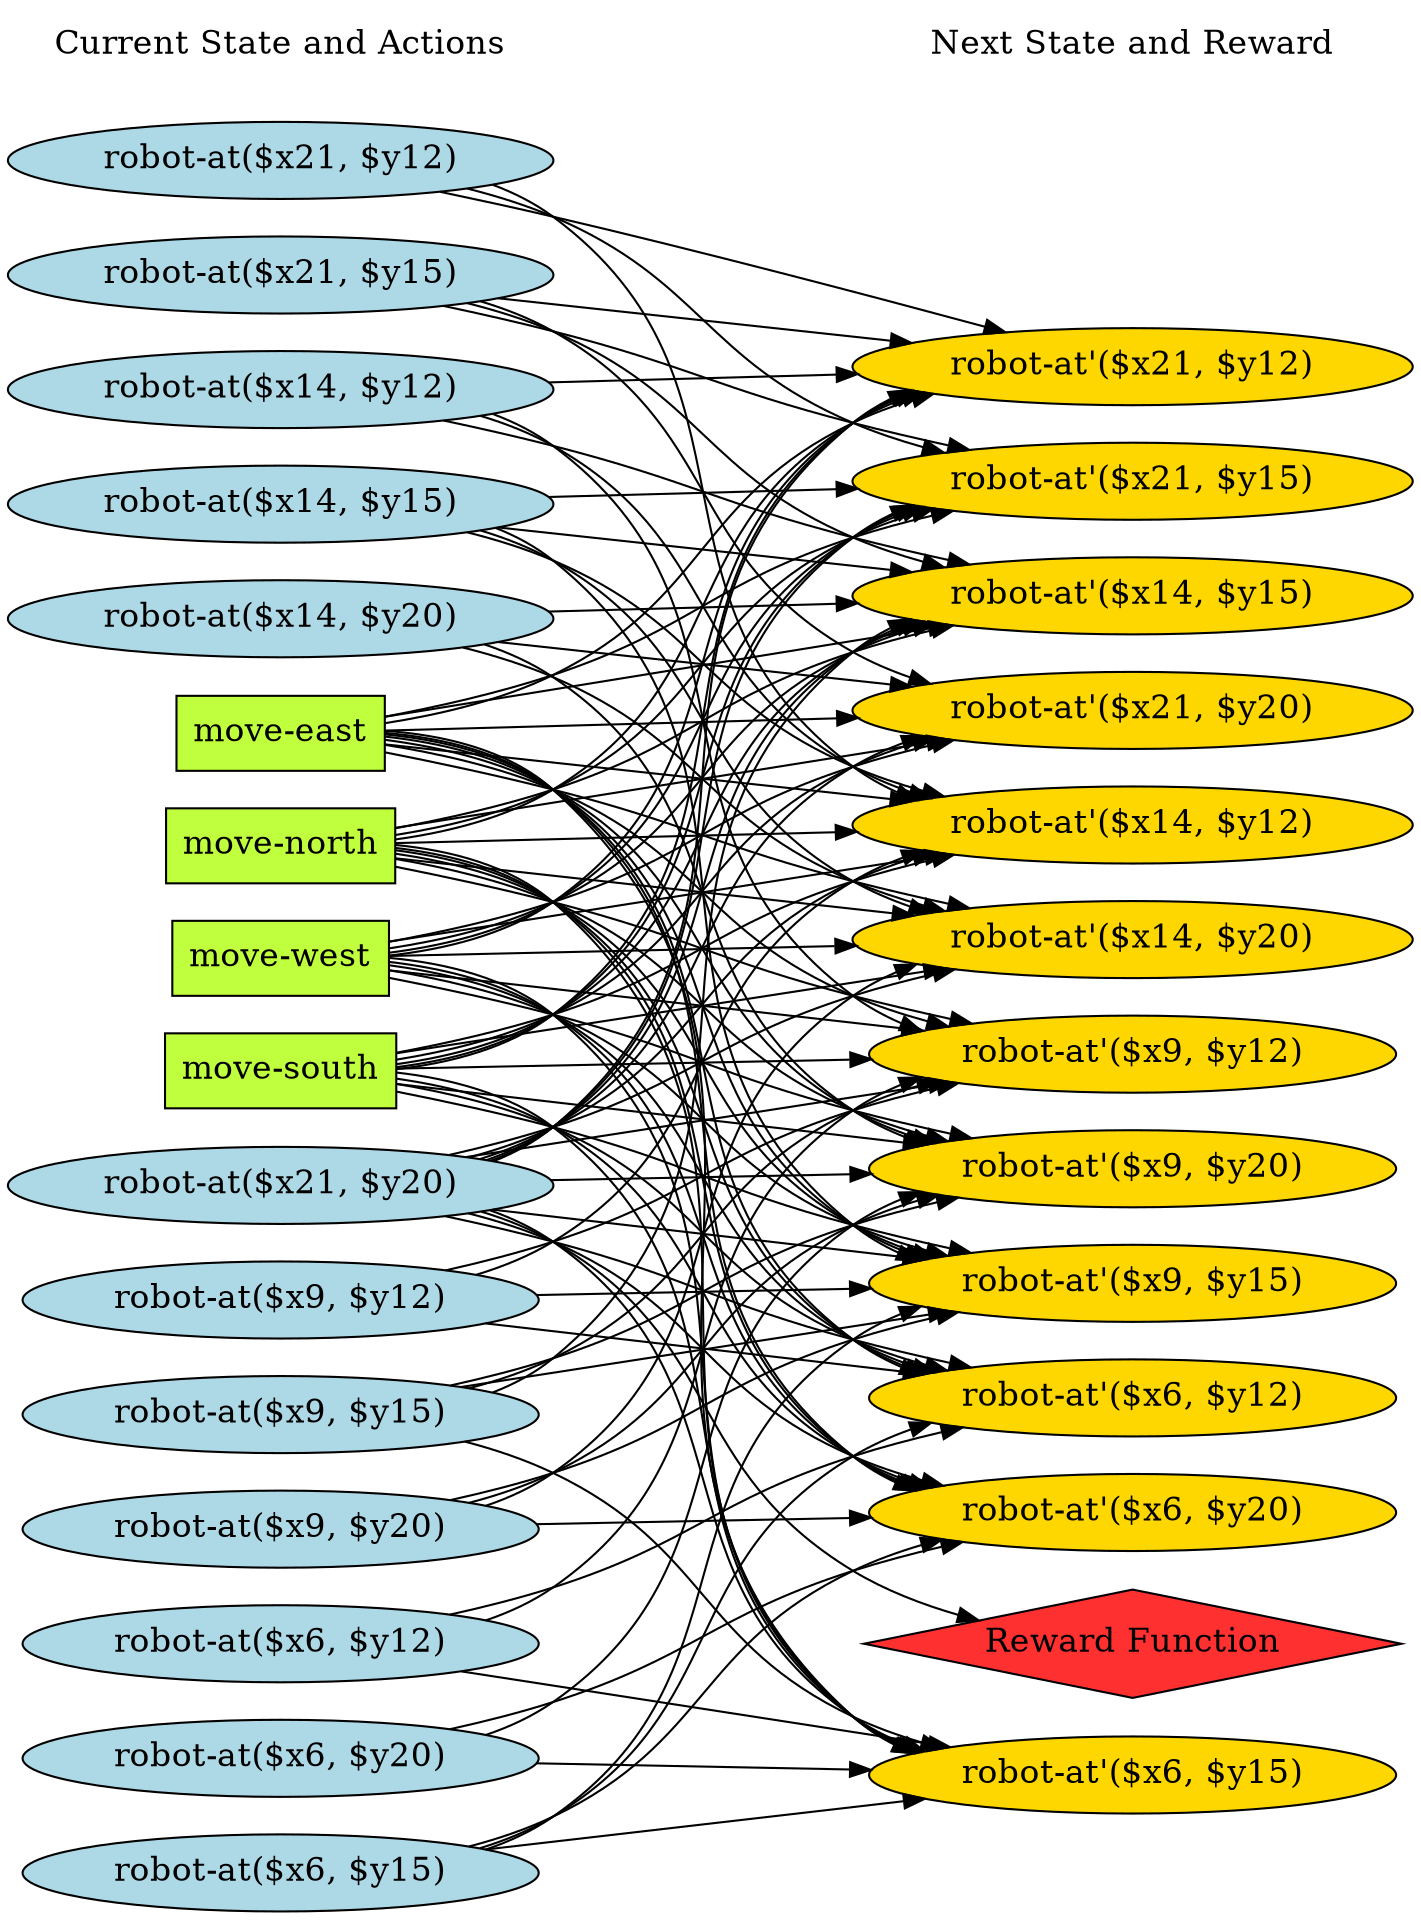 digraph G {
	graph [bb="0,0,612.96,910.38",
		fontname=Helvetica,
		fontsize=16,
		rankdir=LR,
		ranksep=2.00,
		ratio=auto,
		size=600
	];
	node [fontsize=16,
		label="\N"
	];
	{
		graph [rank=same];
		"robot-at($x14, $y15)"		 [color=black,
			fillcolor=lightblue,
			height=0.51069,
			pos="107.48,673.38",
			shape=ellipse,
			style=filled,
			width=2.9856];
		"robot-at($x21, $y15)"		 [color=black,
			fillcolor=lightblue,
			height=0.51069,
			pos="107.48,783.38",
			shape=ellipse,
			style=filled,
			width=2.9856];
		"Current State and Actions"		 [color=black,
			fillcolor=white,
			height=0.5,
			pos="107.48,892.38",
			shape=plaintext,
			style=bold,
			width=2.5139];
		"move-east"		 [color=black,
			fillcolor=olivedrab1,
			height=0.5,
			pos="107.48,564.38",
			shape=box,
			style=filled,
			width=1.1389];
		"robot-at($x9, $y15)"		 [color=black,
			fillcolor=lightblue,
			height=0.51069,
			pos="107.48,238.38",
			shape=ellipse,
			style=filled,
			width=2.8088];
		"move-north"		 [color=black,
			fillcolor=olivedrab1,
			height=0.5,
			pos="107.48,510.38",
			shape=box,
			style=filled,
			width=1.2778];
		"move-west"		 [color=black,
			fillcolor=olivedrab1,
			height=0.5,
			pos="107.48,456.38",
			shape=box,
			style=filled,
			width=1.1944];
		"robot-at($x6, $y15)"		 [color=black,
			fillcolor=lightblue,
			height=0.51069,
			pos="107.48,18.385",
			shape=ellipse,
			style=filled,
			width=2.8088];
		"robot-at($x14, $y12)"		 [color=black,
			fillcolor=lightblue,
			height=0.51069,
			pos="107.48,728.38",
			shape=ellipse,
			style=filled,
			width=2.9856];
		"robot-at($x6, $y20)"		 [color=black,
			fillcolor=lightblue,
			height=0.51069,
			pos="107.48,73.385",
			shape=ellipse,
			style=filled,
			width=2.8088];
		"robot-at($x21, $y12)"		 [color=black,
			fillcolor=lightblue,
			height=0.51069,
			pos="107.48,838.38",
			shape=ellipse,
			style=filled,
			width=2.9856];
		"robot-at($x14, $y20)"		 [color=black,
			fillcolor=lightblue,
			height=0.51069,
			pos="107.48,618.38",
			shape=ellipse,
			style=filled,
			width=2.9856];
		"robot-at($x21, $y20)"		 [color=black,
			fillcolor=lightblue,
			height=0.51069,
			pos="107.48,348.38",
			shape=ellipse,
			style=filled,
			width=2.9856];
		"move-south"		 [color=black,
			fillcolor=olivedrab1,
			height=0.5,
			pos="107.48,402.38",
			shape=box,
			style=filled,
			width=1.2917];
		"robot-at($x9, $y20)"		 [color=black,
			fillcolor=lightblue,
			height=0.51069,
			pos="107.48,183.38",
			shape=ellipse,
			style=filled,
			width=2.8088];
		"robot-at($x9, $y12)"		 [color=black,
			fillcolor=lightblue,
			height=0.51069,
			pos="107.48,293.38",
			shape=ellipse,
			style=filled,
			width=2.8088];
		"robot-at($x6, $y12)"		 [color=black,
			fillcolor=lightblue,
			height=0.51069,
			pos="107.48,128.38",
			shape=ellipse,
			style=filled,
			width=2.8088];
	}
	{
		graph [rank=same];
		"robot-at'($x6, $y15)"		 [color=black,
			fillcolor=gold1,
			height=0.51069,
			pos="485.96,66.385",
			shape=ellipse,
			style=filled,
			width=2.8677];
		"robot-at'($x14, $y15)"		 [color=black,
			fillcolor=gold1,
			height=0.51069,
			pos="485.96,630.38",
			shape=ellipse,
			style=filled,
			width=3.0445];
		"robot-at'($x9, $y15)"		 [color=black,
			fillcolor=gold1,
			height=0.51069,
			pos="485.96,300.38",
			shape=ellipse,
			style=filled,
			width=2.8677];
		"Next State and Reward"		 [color=black,
			fillcolor=white,
			height=0.5,
			pos="485.96,892.38",
			shape=plaintext,
			style=bold,
			width=2.25];
		"Reward Function"		 [color=black,
			fillcolor=firebrick1,
			height=0.72222,
			pos="485.96,128.38",
			shape=diamond,
			style=filled,
			width=3.5278];
		"robot-at'($x21, $y15)"		 [color=black,
			fillcolor=gold1,
			height=0.51069,
			pos="485.96,685.38",
			shape=ellipse,
			style=filled,
			width=3.0445];
		"robot-at'($x9, $y12)"		 [color=black,
			fillcolor=gold1,
			height=0.51069,
			pos="485.96,410.38",
			shape=ellipse,
			style=filled,
			width=2.8677];
		"robot-at'($x6, $y12)"		 [color=black,
			fillcolor=gold1,
			height=0.51069,
			pos="485.96,245.38",
			shape=ellipse,
			style=filled,
			width=2.8677];
		"robot-at'($x6, $y20)"		 [color=black,
			fillcolor=gold1,
			height=0.51069,
			pos="485.96,190.38",
			shape=ellipse,
			style=filled,
			width=2.8677];
		"robot-at'($x9, $y20)"		 [color=black,
			fillcolor=gold1,
			height=0.51069,
			pos="485.96,355.38",
			shape=ellipse,
			style=filled,
			width=2.8677];
		"robot-at'($x21, $y20)"		 [color=black,
			fillcolor=gold1,
			height=0.51069,
			pos="485.96,575.38",
			shape=ellipse,
			style=filled,
			width=3.0445];
		"robot-at'($x14, $y20)"		 [color=black,
			fillcolor=gold1,
			height=0.51069,
			pos="485.96,465.38",
			shape=ellipse,
			style=filled,
			width=3.0445];
		"robot-at'($x14, $y12)"		 [color=black,
			fillcolor=gold1,
			height=0.51069,
			pos="485.96,520.38",
			shape=ellipse,
			style=filled,
			width=3.0445];
		"robot-at'($x21, $y12)"		 [color=black,
			fillcolor=gold1,
			height=0.51069,
			pos="485.96,740.38",
			shape=ellipse,
			style=filled,
			width=3.0445];
	}
	"robot-at($x14, $y15)" -> "robot-at'($x14, $y15)"	 [color=black,
		pos="e,394.85,640.68 197.22,663.25 253.53,656.82 326.51,648.48 384.88,641.82",
		style=solid];
	"robot-at($x14, $y15)" -> "robot-at'($x9, $y15)"	 [color=black,
		pos="e,395.49,309.38 187.74,661.14 197.6,657.23 207,652.1 214.96,645.38 333.24,545.6 238.79,425.87 358.96,328.38 367.01,321.86 376.25,\
316.78 386.01,312.83",
		style=solid];
	"robot-at($x14, $y15)" -> "robot-at'($x21, $y15)"	 [color=black,
		pos="e,378.04,681.98 213.35,676.73 261.39,678.26 318.5,680.08 367.93,681.65",
		style=solid];
	"robot-at($x14, $y15)" -> "robot-at'($x14, $y20)"	 [color=black,
		pos="e,400.37,476.89 181.4,660.01 193.08,656.26 204.68,651.47 214.96,645.38 295.03,597.96 278,539.26 358.96,493.38 368.76,487.83 379.57,\
483.38 390.62,479.81",
		style=solid];
	"robot-at($x14, $y15)" -> "robot-at'($x14, $y12)"	 [color=black,
		pos="e,406.23,533.12 176.41,659.18 189.48,655.43 202.86,650.86 214.96,645.38 285.26,613.57 288.06,578.84 358.96,548.38 370.77,543.31 \
383.62,539.1 396.44,535.63",
		style=solid];
	"robot-at($x21, $y15)" -> "robot-at'($x14, $y15)"	 [color=black,
		pos="e,406.23,643.12 176.41,769.18 189.48,765.43 202.86,760.86 214.96,755.38 285.26,723.57 288.06,688.84 358.96,658.38 370.77,653.31 \
383.62,649.1 396.44,645.63",
		style=solid];
	"robot-at($x21, $y15)" -> "robot-at'($x21, $y15)"	 [color=black,
		pos="e,416.76,699.69 167.69,768.11 183.1,764.06 199.67,759.62 214.96,755.38 279.2,737.57 294.39,729.96 358.96,713.38 374.42,709.42 391.03,\
705.49 406.95,701.89",
		style=solid];
	"robot-at($x21, $y15)" -> "robot-at'($x21, $y20)"	 [color=black,
		pos="e,400.37,586.89 181.4,770.01 193.08,766.26 204.68,761.47 214.96,755.38 295.03,707.96 278,649.26 358.96,603.38 368.76,597.83 379.57,\
593.38 390.62,589.81",
		style=solid];
	"robot-at($x21, $y15)" -> "robot-at'($x21, $y12)"	 [color=black,
		pos="e,394.85,750.68 197.22,773.25 253.53,766.82 326.51,758.48 384.88,751.82",
		style=solid];
	"Current State and Actions" -> "Next State and Reward"	 [color=black,
		pos="e,404.91,892.38 198.18,892.38 257.6,892.38 335.26,892.38 394.77,892.38",
		style=invis];
	"move-east" -> "robot-at'($x6, $y15)"	 [color=black,
		pos="e,392.4,74.366 148.62,563.37 170.73,560.77 197.21,554.01 214.96,537.38 366.36,395.56 204.95,232.37 358.96,93.385 366.05,86.989 374.27,\
81.975 383.06,78.06",
		style=solid];
	"move-east" -> "robot-at'($x14, $y15)"	 [color=black,
		pos="e,409.66,617.18 148.77,571.45 208.35,581.89 321.33,601.7 399.79,615.45",
		style=solid];
	"move-east" -> "robot-at'($x9, $y15)"	 [color=black,
		pos="e,399.05,310.39 148.73,561.03 169.96,557.65 195.55,550.89 214.96,537.38 307.55,472.96 265.42,391.43 358.96,328.38 368.23,322.14 \
378.67,317.26 389.48,313.46",
		style=solid];
	"move-east" -> "robot-at'($x21, $y15)"	 [color=black,
		pos="e,411.62,671.83 148.68,572.76 168.84,577.42 193.47,583.81 214.96,591.38 281.35,614.8 292.23,634.96 358.96,657.38 372.59,661.97 387.31,\
666.01 401.71,669.5",
		style=solid];
	"move-east" -> "robot-at'($x9, $y12)"	 [color=black,
		pos="e,408.18,422.53 148.55,557.72 169,553.46 193.94,546.91 214.96,537.38 285.71,505.34 287.75,469.38 358.96,438.38 371.36,432.99 384.92,\
428.58 398.4,424.99",
		style=solid];
	"move-east" -> "robot-at'($x6, $y12)"	 [color=black,
		pos="e,397.01,254.76 148.54,561.93 170.09,558.83 196.05,552.06 214.96,537.38 320.55,455.45 252.16,353.74 358.96,273.38 367.53,266.94 \
377.3,261.92 387.52,258.03",
		style=solid];
	"move-east" -> "robot-at'($x6, $y20)"	 [color=black,
		pos="e,395.47,199.36 148.72,562.51 170.46,559.6 196.54,552.82 214.96,537.38 334.18,437.47 238.27,316.52 358.96,218.38 367,211.85 376.24,\
206.76 385.99,202.81",
		style=solid];
	"move-east" -> "robot-at'($x9, $y20)"	 [color=black,
		pos="e,402.32,366.28 148.48,559.76 169.39,556.02 194.76,549.32 214.96,537.38 295.64,489.72 277.59,429.85 358.96,383.38 369.3,377.48 380.77,\
372.82 392.46,369.15",
		style=solid];
	"move-east" -> "robot-at'($x21, $y20)"	 [color=black,
		pos="e,377.59,572.25 148.77,565.56 200.49,567.07 292.48,569.76 367.17,571.94",
		style=solid];
	"move-east" -> "robot-at'($x14, $y20)"	 [color=black,
		pos="e,416.39,479.61 148.55,554.71 168.56,549.76 193.1,543.49 214.96,537.38 279.41,519.38 294.25,510.43 358.96,493.38 374.3,489.34 390.8,\
485.39 406.63,481.8",
		style=solid];
	"move-east" -> "robot-at'($x14, $y12)"	 [color=black,
		pos="e,395.58,530.83 148.77,559.68 204.78,553.13 307.98,541.07 385.33,532.03",
		style=solid];
	"move-east" -> "robot-at'($x21, $y12)"	 [color=black,
		pos="e,403.35,728.27 148.7,570.16 169.31,574.2 194.34,580.82 214.96,591.38 289.35,629.51 284.01,675.37 358.96,712.38 369.71,717.7 381.48,\
722.01 393.36,725.51",
		style=solid];
	"robot-at($x9, $y15)" -> "robot-at'($x6, $y15)"	 [color=black,
		pos="e,404.44,77.719 177.1,224.95 190.04,221.14 203.2,216.35 214.96,210.38 288.49,173.06 284.59,129.01 358.96,93.385 370.1,88.047 382.31,\
83.755 394.59,80.307",
		style=solid];
	"robot-at($x9, $y15)" -> "robot-at'($x14, $y15)"	 [color=black,
		pos="e,392.74,620.71 186.52,249.94 196.85,253.94 206.71,259.27 214.96,266.38 338.01,372.48 233.89,498.68 358.96,602.38 366.26,608.44 \
374.58,613.25 383.4,617.08",
		style=solid];
	"robot-at($x9, $y15)" -> "robot-at'($x9, $y15)"	 [color=black,
		pos="e,409.63,287.98 183.31,250.71 245.6,260.97 334.29,275.57 399.39,286.29",
		style=solid];
	"robot-at($x9, $y15)" -> "robot-at'($x9, $y12)"	 [color=black,
		pos="e,406.12,398.71 176.8,251.78 189.83,255.6 203.1,260.4 214.96,266.38 288.32,303.43 284.9,346.76 358.96,382.38 370.63,388 383.44,392.5 \
396.3,396.11",
		style=solid];
	"robot-at($x9, $y15)" -> "robot-at'($x9, $y20)"	 [color=black,
		pos="e,414.38,342.07 169.74,252.89 184.66,256.86 200.49,261.45 214.96,266.38 280.74,288.84 292.76,306.2 358.96,327.38 373.49,332.03 389.21,\
336.19 404.45,339.79",
		style=solid];
	"move-north" -> "robot-at'($x6, $y15)"	 [color=black,
		pos="e,393.03,74.604 153.63,508.39 174.5,505.29 198.3,498.37 214.96,483.38 352.31,359.79 219.33,214.4 358.96,93.385 366.24,87.078 374.63,\
82.128 383.56,78.258",
		style=solid];
	"move-north" -> "robot-at'($x14, $y15)"	 [color=black,
		pos="e,411.64,616.76 153.55,519.96 172.71,524.51 195.16,530.46 214.96,537.38 281.25,560.55 292.34,580.21 358.96,602.38 372.61,606.93 \
387.33,610.95 401.74,614.43",
		style=solid];
	"move-north" -> "robot-at'($x9, $y15)"	 [color=black,
		pos="e,402.3,311.25 153.68,504.81 173.51,500.93 196.42,494.38 214.96,483.38 295.84,435.42 277.38,375.14 358.96,328.38 369.29,322.47 380.76,\
317.8 392.45,314.12",
		style=solid];
	"move-north" -> "robot-at'($x21, $y15)"	 [color=black,
		pos="e,403.37,673.22 153.59,517.19 173.17,521.3 195.93,527.68 214.96,537.38 289.18,575.23 284.19,620.65 358.96,657.38 369.72,662.67 381.49,\
666.97 393.38,670.47",
		style=solid];
	"move-north" -> "robot-at'($x9, $y12)"	 [color=black,
		pos="e,417.68,424.24 153.7,499.5 172.68,494.78 194.96,489.04 214.96,483.38 279.48,465.14 294.18,455.67 358.96,438.38 374.65,434.2 391.55,\
430.14 407.72,426.47",
		style=solid];
	"move-north" -> "robot-at'($x6, $y12)"	 [color=black,
		pos="e,399.03,255.36 153.7,506.21 173.86,502.6 197.05,495.88 214.96,483.38 307.78,418.64 265.19,336.74 358.96,273.38 368.22,267.13 378.66,\
262.24 389.46,258.44",
		style=solid];
	"move-north" -> "robot-at'($x6, $y20)"	 [color=black,
		pos="e,396.99,199.74 153.51,507.17 173.99,503.78 197.49,496.96 214.96,483.38 320.8,401.13 251.92,299.06 358.96,218.38 367.52,211.93 377.29,\
206.91 387.5,203.02",
		style=solid];
	"move-north" -> "robot-at'($x9, $y20)"	 [color=black,
		pos="e,408.15,367.47 153.73,502.66 173.12,498.41 195.7,492.16 214.96,483.38 285.86,451.07 287.59,414.65 358.96,383.38 371.35,377.96 384.9,\
373.54 398.37,369.94",
		style=solid];
	"move-north" -> "robot-at'($x21, $y20)"	 [color=black,
		pos="e,408.94,562.26 153.52,518.16 213.94,528.59 322.48,547.33 398.85,560.52",
		style=solid];
	"move-north" -> "robot-at'($x14, $y20)"	 [color=black,
		pos="e,396.18,476 153.52,505 210.68,498.17 310.88,486.19 386.19,477.19",
		style=solid];
	"move-north" -> "robot-at'($x14, $y12)"	 [color=black,
		pos="e,377.32,517.53 153.52,511.58 205.99,512.97 294.75,515.33 367.21,517.26",
		style=solid];
	"move-north" -> "robot-at'($x21, $y12)"	 [color=black,
		pos="e,398.61,729.23 153.74,515.39 173.68,519.17 196.68,525.79 214.96,537.38 300.01,591.34 273.12,659.7 358.96,712.38 368.17,718.04 378.39,\
722.56 388.9,726.16",
		style=solid];
	"move-west" -> "robot-at'($x6, $y15)"	 [color=black,
		pos="e,394.06,74.844 150.66,454.4 172.05,451.4 197.2,444.56 214.96,429.38 338.48,323.84 233.5,196.61 358.96,93.385 366.6,87.095 375.37,\
82.173 384.64,78.333",
		style=solid];
	"move-west" -> "robot-at'($x14, $y15)"	 [color=black,
		pos="e,403.39,618.17 150.71,462.64 170.91,466.73 194.98,473.25 214.96,483.38 289,520.95 284.37,565.92 358.96,602.38 369.73,607.65 381.51,\
611.94 393.4,615.43",
		style=solid];
	"move-west" -> "robot-at'($x9, $y15)"	 [color=black,
		pos="e,407.8,312.5 150.63,449.38 170.69,445.13 194.68,438.69 214.96,429.38 286.02,396.8 287.43,359.92 358.96,328.38 371.25,322.97 384.7,\
318.55 398.08,314.96",
		style=solid];
	"move-west" -> "robot-at'($x21, $y15)"	 [color=black,
		pos="e,398.63,674.2 150.59,460.84 171.22,464.51 195.7,471.2 214.96,483.38 299.8,537.04 273.33,605 358.96,657.38 368.18,663.03 378.4,667.53 \
388.91,671.14",
		style=solid];
	"move-west" -> "robot-at'($x9, $y12)"	 [color=black,
		pos="e,400.27,420.73 150.57,451.24 208.14,444.21 313.06,431.39 390.08,421.98",
		style=solid];
	"move-west" -> "robot-at'($x6, $y12)"	 [color=black,
		pos="e,402.28,256.21 150.57,451.44 171.08,447.64 195.46,440.99 214.96,429.38 296.04,381.13 277.17,320.43 358.96,273.38 369.28,267.45 \
380.74,262.77 392.43,259.08",
		style=solid];
	"move-west" -> "robot-at'($x6, $y20)"	 [color=black,
		pos="e,399.02,200.34 150.56,452.77 171.43,449.31 196.13,442.55 214.96,429.38 308.01,364.33 264.96,282.05 358.96,218.38 368.22,212.12 \
378.65,207.23 389.45,203.42",
		style=solid];
	"move-west" -> "robot-at'($x9, $y20)"	 [color=black,
		pos="e,417.33,369.23 150.61,446.33 170.25,441.48 193.88,435.42 214.96,429.38 279.55,410.9 294.1,400.91 358.96,383.38 374.55,379.17 391.34,\
375.11 407.42,371.46",
		style=solid];
	"move-west" -> "robot-at'($x21, $y20)"	 [color=black,
		pos="e,411.99,561.76 150.69,465.34 170.44,469.98 194.15,476.18 214.96,483.38 281.14,506.3 292.45,525.46 358.96,547.38 372.71,551.92 387.54,\
555.94 402.03,559.43",
		style=solid];
	"move-west" -> "robot-at'($x14, $y20)"	 [color=black,
		pos="e,377.11,462.81 150.57,457.39 202.53,458.63 293.05,460.8 366.81,462.56",
		style=solid];
	"move-west" -> "robot-at'($x14, $y12)"	 [color=black,
		pos="e,408.32,507.36 150.57,463.54 210.16,473.67 320.49,492.42 398.08,505.61",
		style=solid];
	"move-west" -> "robot-at'($x21, $y12)"	 [color=black,
		pos="e,395.8,729.9 150.51,459.67 171.49,463.04 196.3,469.81 214.96,483.38 312.19,554.11 260.7,643.11 358.96,712.38 367.2,718.2 376.44,\
722.83 386.07,726.52",
		style=solid];
	"robot-at($x6, $y15)" -> "robot-at'($x6, $y15)"	 [color=black,
		pos="e,401.68,55.767 190.64,28.859 249.87,36.411 329.9,46.615 391.56,54.477",
		style=solid];
	"robot-at($x6, $y15)" -> "robot-at'($x9, $y15)"	 [color=black,
		pos="e,398.14,290.55 183.59,30.507 194.74,34.411 205.62,39.569 214.96,46.385 311.18,116.58 261.41,204.05 358.96,272.38 367.88,278.64 \
377.96,283.52 388.43,287.34",
		style=solid];
	"robot-at($x6, $y15)" -> "robot-at'($x6, $y12)"	 [color=black,
		pos="e,401,234.77 181.16,31.064 192.98,34.904 204.7,39.896 214.96,46.385 298.93,99.5 273.99,165.89 358.96,217.38 368.92,223.42 380.02,\
228.16 391.4,231.88",
		style=solid];
	"robot-at($x6, $y15)" -> "robot-at'($x6, $y20)"	 [color=black,
		pos="e,404.44,179.05 177.1,31.823 190.04,35.629 203.2,40.415 214.96,46.385 288.49,83.711 284.59,127.76 358.96,163.38 370.1,168.72 382.31,\
173.01 394.59,176.46",
		style=solid];
	"robot-at($x14, $y12)" -> "robot-at'($x14, $y15)"	 [color=black,
		pos="e,416.76,644.69 167.69,713.11 183.1,709.06 199.67,704.62 214.96,700.38 279.2,682.57 294.39,674.96 358.96,658.38 374.42,654.42 391.03,\
650.49 406.95,646.89",
		style=solid];
	"robot-at($x14, $y12)" -> "robot-at'($x9, $y12)"	 [color=black,
		pos="e,397.03,419.79 186.45,715.88 196.68,712.01 206.52,706.97 214.96,700.38 319.71,618.64 252.66,518.1 358.96,438.38 367.54,431.95 377.31,\
426.94 387.54,423.06",
		style=solid];
	"robot-at($x14, $y12)" -> "robot-at'($x14, $y12)"	 [color=black,
		pos="e,400.37,531.89 181.4,715.01 193.08,711.26 204.68,706.47 214.96,700.38 295.03,652.96 278,594.26 358.96,548.38 368.76,542.83 379.57,\
538.38 390.62,534.81",
		style=solid];
	"robot-at($x14, $y12)" -> "robot-at'($x21, $y12)"	 [color=black,
		pos="e,378.04,736.98 213.35,731.73 261.39,733.26 318.5,735.08 367.93,736.65",
		style=solid];
	"robot-at($x6, $y20)" -> "robot-at'($x6, $y15)"	 [color=black,
		pos="e,382.95,68.281 208.38,71.527 258.93,70.587 320.46,69.443 372.65,68.473",
		style=solid];
	"robot-at($x6, $y20)" -> "robot-at'($x6, $y20)"	 [color=black,
		pos="e,412.69,177.43 170.04,87.901 184.88,91.858 200.59,96.434 214.96,101.38 280.84,124.09 292.58,142.21 358.96,163.38 372.9,167.83 387.94,\
171.77 402.61,175.17",
		style=solid];
	"robot-at($x6, $y20)" -> "robot-at'($x9, $y20)"	 [color=black,
		pos="e,398.14,345.55 183.59,85.507 194.74,89.411 205.62,94.569 214.96,101.38 311.18,171.58 261.41,259.05 358.96,327.38 367.88,333.64 \
377.96,338.52 388.43,342.34",
		style=solid];
	"robot-at($x21, $y12)" -> "robot-at'($x21, $y15)"	 [color=black,
		pos="e,406.23,698.12 176.41,824.18 189.48,820.43 202.86,815.86 214.96,810.38 285.26,778.57 288.06,743.84 358.96,713.38 370.77,708.31 \
383.62,704.1 396.44,700.63",
		style=solid];
	"robot-at($x21, $y12)" -> "robot-at'($x14, $y12)"	 [color=black,
		pos="e,394.42,530.62 186.45,825.88 196.68,822.01 206.52,816.97 214.96,810.38 319.71,728.64 252.66,628.1 358.96,548.38 366.83,542.49 375.7,\
537.79 385,534.05",
		style=solid];
	"robot-at($x21, $y12)" -> "robot-at'($x21, $y12)"	 [color=black,
		pos="e,425.62,755.83 167.31,823.07 234.56,805.57 344.53,776.94 415.82,758.38",
		style=solid];
	"robot-at($x14, $y20)" -> "robot-at'($x14, $y15)"	 [color=black,
		pos="e,378.04,626.98 213.35,621.73 261.39,623.26 318.5,625.08 367.93,626.65",
		style=solid];
	"robot-at($x14, $y20)" -> "robot-at'($x9, $y20)"	 [color=black,
		pos="e,399.06,365.41 186.12,605.75 196.34,602.11 206.27,597.42 214.96,591.38 307.32,527.27 265.66,446.12 358.96,383.38 368.24,377.15 \
378.68,372.28 389.49,368.48",
		style=solid];
	"robot-at($x14, $y20)" -> "robot-at'($x21, $y20)"	 [color=black,
		pos="e,394.85,585.68 197.22,608.25 253.53,601.82 326.51,593.48 384.88,586.82",
		style=solid];
	"robot-at($x14, $y20)" -> "robot-at'($x14, $y20)"	 [color=black,
		pos="e,406.21,478.06 178.13,604.46 190.65,600.91 203.4,596.59 214.96,591.38 285.55,559.61 287.9,524.11 358.96,493.38 370.76,488.28 383.6,\
484.06 396.42,480.58",
		style=solid];
	"robot-at($x21, $y20)" -> "robot-at'($x6, $y15)"	 [color=black,
		pos="e,396.83,75.843 185.25,335.69 195.83,331.86 206.09,326.87 214.96,320.38 311.41,249.87 260.92,161.66 358.96,93.385 367.52,87.426 \
377.13,82.743 387.14,79.067",
		style=solid];
	"robot-at($x21, $y20)" -> "robot-at'($x14, $y15)"	 [color=black,
		pos="e,395.83,619.86 186.89,360.9 196.88,364.56 206.54,369.29 214.96,375.38 311.72,445.48 261.17,533.74 358.96,602.38 367.21,608.18 376.46,\
612.8 386.09,616.48",
		style=solid];
	"robot-at($x21, $y20)" -> "robot-at'($x9, $y15)"	 [color=black,
		pos="e,401.37,311.04 194.38,337.43 253.05,329.95 330.79,320.04 391.09,312.35",
		style=solid];
	"robot-at($x21, $y20)" -> "Reward Function"	 [pos="e,416.05,140.16 181.77,335.06 193.34,331.31 204.81,326.51 214.96,320.38 296.03,271.47 278.23,212.85 358.96,163.38 373.23,154.64 \
389.72,148.03 405.98,143.05"];
	"robot-at($x21, $y20)" -> "robot-at'($x21, $y15)"	 [color=black,
		pos="e,393.88,675.32 188.53,360.61 198.04,364.32 207.13,369.14 214.96,375.38 324.96,463.16 247.67,571.25 358.96,657.38 366.59,663.29 \
375.21,668 384.29,671.75",
		style=solid];
	"robot-at($x21, $y20)" -> "robot-at'($x9, $y12)"	 [color=black,
		pos="e,409.58,397.97 185.58,361.08 247.75,371.32 335.14,385.71 399.46,396.3",
		style=solid];
	"robot-at($x21, $y20)" -> "robot-at'($x6, $y12)"	 [color=black,
		pos="e,417.31,259.15 168.62,333.22 183.8,329.22 200.02,324.78 214.96,320.38 279.54,301.37 294.02,291.15 358.96,273.38 374.53,269.12 391.32,\
265.04 407.4,261.38",
		style=solid];
	"robot-at($x21, $y20)" -> "robot-at'($x6, $y20)"	 [color=black,
		pos="e,407.78,202.44 176.79,334.32 189.77,330.57 203.01,325.96 214.96,320.38 286.03,287.21 287.27,250.18 358.96,218.38 371.24,212.94 \
384.68,208.51 398.06,204.91",
		style=solid];
	"robot-at($x21, $y20)" -> "robot-at'($x9, $y20)"	 [color=black,
		pos="e,383.12,353.49 214.35,350.35 263.8,351.27 322.68,352.37 372.88,353.3",
		style=solid];
	"robot-at($x21, $y20)" -> "robot-at'($x21, $y20)"	 [color=black,
		pos="e,398.67,564.14 184.23,361.29 195.01,364.89 205.59,369.5 214.96,375.38 299.37,428.43 273.77,495.6 358.96,547.38 368.2,553 378.42,\
557.49 388.94,561.09",
		style=solid];
	"robot-at($x21, $y20)" -> "robot-at'($x14, $y20)"	 [color=black,
		pos="e,412.37,451.7 173.15,363.04 187.06,366.67 201.6,370.85 214.96,375.38 280.94,397.8 292.66,415.95 358.96,437.38 372.82,441.86 387.76,\
445.87 402.35,449.36",
		style=solid];
	"robot-at($x21, $y20)" -> "robot-at'($x14, $y12)"	 [color=black,
		pos="e,403.77,508.17 180.2,362.01 192.13,365.55 204.14,369.95 214.96,375.38 288.65,412.39 284.73,456.48 358.96,492.38 369.94,497.7 381.95,\
502.02 394.06,505.52",
		style=solid];
	"robot-at($x21, $y20)" -> "robot-at'($x21, $y12)"	 [color=black,
		pos="e,392.41,730.61 189.48,360.32 198.73,364.09 207.5,369 214.96,375.38 338.73,481.26 233.63,608.35 358.96,712.38 366.11,718.32 374.26,\
723.07 382.89,726.86",
		style=solid];
	"move-south" -> "robot-at'($x6, $y15)"	 [color=black,
		pos="e,395.2,75.254 154.2,399.28 174.59,395.9 197.82,389.06 214.96,375.38 324.96,287.61 247.35,179.1 358.96,93.385 366.94,87.253 376.02,\
82.443 385.54,78.679",
		style=solid];
	"move-south" -> "robot-at'($x14, $y15)"	 [color=black,
		pos="e,398.65,619.17 154.24,407.54 174.05,411.34 196.81,417.94 214.96,429.38 299.59,482.73 273.55,550.3 358.96,602.38 368.19,608.01 378.41,\
612.51 388.93,616.11",
		style=solid];
	"move-south" -> "robot-at'($x9, $y15)"	 [color=black,
		pos="e,417.31,314.15 154,391.56 172.93,386.87 195.09,381.14 214.96,375.38 279.63,356.66 294.02,346.15 358.96,328.38 374.53,324.12 391.32,\
320.04 407.4,316.38",
		style=solid];
	"move-south" -> "robot-at'($x21, $y15)"	 [color=black,
		pos="e,395.82,674.88 154.18,406.3 174.33,409.86 197.37,416.61 214.96,429.38 311.95,499.79 260.94,588.42 358.96,657.38 367.21,663.19 376.45,\
667.81 386.08,671.5",
		style=solid];
	"move-south" -> "robot-at'($x9, $y12)"	 [color=black,
		pos="e,383.25,408.22 154.27,403.36 208.26,404.51 299.92,406.45 373.06,408.01",
		style=solid];
	"move-south" -> "robot-at'($x6, $y12)"	 [color=black,
		pos="e,407.78,257.44 154.03,394.69 173.37,390.45 195.83,384.21 214.96,375.38 286.17,342.53 287.27,305.18 358.96,273.38 371.24,267.94 \
384.68,263.51 398.06,259.91",
		style=solid];
	"move-south" -> "robot-at'($x6, $y20)"	 [color=black,
		pos="e,402.26,201.18 153.98,396.82 173.75,392.93 196.54,386.39 214.96,375.38 296.25,326.83 276.96,265.73 358.96,218.38 369.27,212.43 \
380.73,207.74 392.41,204.05",
		style=solid];
	"move-south" -> "robot-at'($x9, $y20)"	 [color=black,
		pos="e,400.99,365.87 154.27,396.67 212.78,389.36 315.52,376.54 391,367.12",
		style=solid];
	"move-south" -> "robot-at'($x21, $y20)"	 [color=black,
		pos="e,403.75,563.21 154.08,409.38 173.53,413.5 196.06,419.85 214.96,429.38 288.83,466.67 284.55,511.2 358.96,547.38 369.93,552.72 381.94,\
557.05 394.04,560.57",
		style=solid];
	"move-south" -> "robot-at'($x14, $y20)"	 [color=black,
		pos="e,407.85,452.48 154.27,410.05 214.56,420.14 321.82,438.08 397.81,450.8",
		style=solid];
	"move-south" -> "robot-at'($x14, $y12)"	 [color=black,
		pos="e,412.02,506.69 154.04,412.2 173.07,416.75 195.3,422.64 214.96,429.38 281.04,452.05 292.55,470.71 358.96,492.38 372.72,496.88 387.56,\
500.88 402.05,504.37",
		style=solid];
	"move-south" -> "robot-at'($x21, $y12)"	 [color=black,
		pos="e,393.87,730.33 154.21,405.47 174.6,408.85 197.83,415.69 214.96,429.38 325.21,517.49 247.42,625.93 358.96,712.38 366.58,718.29 375.21,\
723.01 384.28,726.76",
		style=solid];
	"robot-at($x9, $y20)" -> "robot-at'($x9, $y15)"	 [color=black,
		pos="e,414.38,287.07 169.74,197.89 184.66,201.86 200.49,206.45 214.96,211.38 280.74,233.84 292.76,251.2 358.96,272.38 373.49,277.03 389.21,\
281.19 404.45,284.79",
		style=solid];
	"robot-at($x9, $y20)" -> "robot-at'($x6, $y20)"	 [color=black,
		pos="e,382.95,188.49 208.38,185.24 258.93,186.18 320.46,187.33 372.65,188.3",
		style=solid];
	"robot-at($x9, $y20)" -> "robot-at'($x9, $y20)"	 [color=black,
		pos="e,406.12,343.71 176.8,196.78 189.83,200.6 203.1,205.4 214.96,211.38 288.32,248.43 284.9,291.76 358.96,327.38 370.63,333 383.44,337.5 \
396.3,341.11",
		style=solid];
	"robot-at($x9, $y20)" -> "robot-at'($x14, $y20)"	 [color=black,
		pos="e,395.85,454.84 183.59,195.51 194.74,199.41 205.62,204.57 214.96,211.38 311.18,281.58 261.41,369.05 358.96,437.38 367.22,443.17 \
376.47,447.79 386.1,451.47",
		style=solid];
	"robot-at($x9, $y12)" -> "robot-at'($x9, $y15)"	 [color=black,
		pos="e,382.95,298.49 208.38,295.24 258.93,296.18 320.46,297.33 372.65,298.3",
		style=solid];
	"robot-at($x9, $y12)" -> "robot-at'($x9, $y12)"	 [color=black,
		pos="e,414.38,397.07 169.74,307.89 184.66,311.86 200.49,316.45 214.96,321.38 280.74,343.84 292.76,361.2 358.96,382.38 373.49,387.03 389.21,\
391.19 404.45,394.79",
		style=solid];
	"robot-at($x9, $y12)" -> "robot-at'($x6, $y12)"	 [color=black,
		pos="e,401.68,256 190.64,282.91 249.87,275.36 329.9,265.15 391.56,257.29",
		style=solid];
	"robot-at($x9, $y12)" -> "robot-at'($x14, $y12)"	 [color=black,
		pos="e,398.68,509.11 181.16,306.06 192.98,309.9 204.7,314.9 214.96,321.38 298.93,374.5 273.99,440.89 358.96,492.38 368.2,497.99 378.44,\
502.47 388.96,506.06",
		style=solid];
	"robot-at($x6, $y12)" -> "robot-at'($x6, $y15)"	 [color=black,
		pos="e,409.63,78.791 183.31,116.06 245.6,105.8 334.29,91.197 399.39,80.477",
		style=solid];
	"robot-at($x6, $y12)" -> "robot-at'($x9, $y12)"	 [color=black,
		pos="e,398.14,400.55 183.59,140.51 194.74,144.41 205.62,149.57 214.96,156.38 311.18,226.58 261.41,314.05 358.96,382.38 367.88,388.64 \
377.96,393.52 388.43,397.34",
		style=solid];
	"robot-at($x6, $y12)" -> "robot-at'($x6, $y12)"	 [color=black,
		pos="e,414.38,232.07 169.74,142.89 184.66,146.86 200.49,151.45 214.96,156.38 280.74,178.84 292.76,196.2 358.96,217.38 373.49,222.03 389.21,\
226.19 404.45,229.79",
		style=solid];
}
